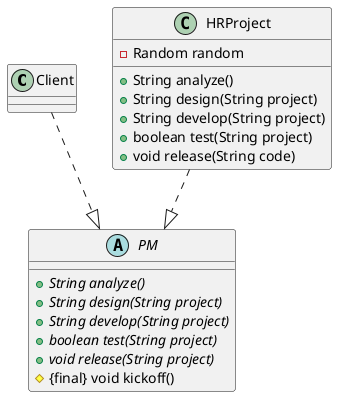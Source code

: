 @startuml
'https://plantuml.com/class-diagram

class Client

abstract class PM {

    + {abstract} String analyze()
    + {abstract} String design(String project)
    + {abstract} String develop(String project)
    + {abstract} boolean test(String project)
    + {abstract} void release(String project)
    # {final} void kickoff()
}

 class HRProject{

    - Random random
    + String analyze()
    + String design(String project)
    + String develop(String project)
    + boolean test(String project)
    + void release(String code)
}

Client ..|> PM
HRProject ..|> PM
@enduml